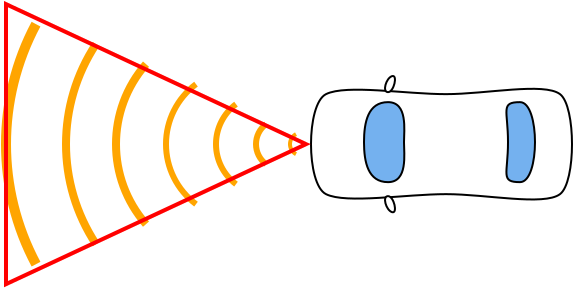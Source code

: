 <?xml version="1.0" encoding="UTF-8"?>
<dia:diagram xmlns:dia="http://www.lysator.liu.se/~alla/dia/">
  <dia:layer name="Háttér" visible="true" active="true">
    <dia:object type="Standard - Beziergon" version="0" id="O0">
      <dia:attribute name="obj_pos">
        <dia:point val="19.5,15"/>
      </dia:attribute>
      <dia:attribute name="obj_bb">
        <dia:rectangle val="18.7,9.683;31.85,15.317"/>
      </dia:attribute>
      <dia:attribute name="bez_points">
        <dia:point val="19.5,15"/>
        <dia:point val="18.5,14.5"/>
        <dia:point val="18.5,10.5"/>
        <dia:point val="19.5,10"/>
        <dia:point val="20.5,9.5"/>
        <dia:point val="23.5,10"/>
        <dia:point val="25.5,10"/>
        <dia:point val="27.5,10"/>
        <dia:point val="30.4,9.4"/>
        <dia:point val="31.2,10"/>
        <dia:point val="32,10.6"/>
        <dia:point val="32,14.4"/>
        <dia:point val="31.2,15"/>
        <dia:point val="30.4,15.6"/>
        <dia:point val="27.5,15"/>
        <dia:point val="25.5,15"/>
        <dia:point val="23.5,15"/>
        <dia:point val="20.5,15.5"/>
      </dia:attribute>
      <dia:attribute name="corner_types">
        <dia:enum val="-1124243664"/>
        <dia:enum val="0"/>
        <dia:enum val="0"/>
        <dia:enum val="0"/>
        <dia:enum val="0"/>
        <dia:enum val="0"/>
        <dia:enum val="0"/>
      </dia:attribute>
      <dia:attribute name="show_background">
        <dia:boolean val="true"/>
      </dia:attribute>
    </dia:object>
    <dia:object type="Standard - Beziergon" version="0" id="O1">
      <dia:attribute name="obj_pos">
        <dia:point val="22.8,9.1"/>
      </dia:attribute>
      <dia:attribute name="obj_bb">
        <dia:rectangle val="22.402,9.042;22.998,9.95"/>
      </dia:attribute>
      <dia:attribute name="bez_points">
        <dia:point val="22.8,9.1"/>
        <dia:point val="23.1,9"/>
        <dia:point val="22.9,9.9"/>
        <dia:point val="22.6,9.9"/>
        <dia:point val="22.3,9.9"/>
        <dia:point val="22.5,9.2"/>
      </dia:attribute>
      <dia:attribute name="corner_types">
        <dia:enum val="-1126182864"/>
        <dia:enum val="0"/>
        <dia:enum val="0"/>
      </dia:attribute>
      <dia:attribute name="show_background">
        <dia:boolean val="true"/>
      </dia:attribute>
    </dia:object>
    <dia:object type="Standard - Beziergon" version="0" id="O2">
      <dia:attribute name="obj_pos">
        <dia:point val="22.6,15.1"/>
      </dia:attribute>
      <dia:attribute name="obj_bb">
        <dia:rectangle val="22.402,15.05;22.998,15.958"/>
      </dia:attribute>
      <dia:attribute name="bez_points">
        <dia:point val="22.6,15.1"/>
        <dia:point val="22.9,15.1"/>
        <dia:point val="23.1,16"/>
        <dia:point val="22.8,15.9"/>
        <dia:point val="22.5,15.8"/>
        <dia:point val="22.3,15.1"/>
      </dia:attribute>
      <dia:attribute name="corner_types">
        <dia:enum val="-1126182864"/>
        <dia:enum val="0"/>
        <dia:enum val="0"/>
      </dia:attribute>
      <dia:attribute name="show_background">
        <dia:boolean val="true"/>
      </dia:attribute>
    </dia:object>
    <dia:object type="Standard - Beziergon" version="0" id="O3">
      <dia:attribute name="obj_pos">
        <dia:point val="29.2,10.4"/>
      </dia:attribute>
      <dia:attribute name="obj_bb">
        <dia:rectangle val="28.471,10.35;30,14.45"/>
      </dia:attribute>
      <dia:attribute name="bez_points">
        <dia:point val="29.2,10.4"/>
        <dia:point val="30.2,10.4"/>
        <dia:point val="30.2,14.4"/>
        <dia:point val="29.2,14.4"/>
        <dia:point val="28.2,14.4"/>
        <dia:point val="28.6,14"/>
        <dia:point val="28.6,12.4"/>
        <dia:point val="28.6,10.8"/>
        <dia:point val="28.2,10.4"/>
      </dia:attribute>
      <dia:attribute name="corner_types">
        <dia:enum val="-1122309424"/>
        <dia:enum val="0"/>
        <dia:enum val="0"/>
        <dia:enum val="0"/>
      </dia:attribute>
      <dia:attribute name="line_width">
        <dia:real val="0.1"/>
      </dia:attribute>
      <dia:attribute name="inner_color">
        <dia:color val="#74b1ef"/>
      </dia:attribute>
      <dia:attribute name="show_background">
        <dia:boolean val="true"/>
      </dia:attribute>
    </dia:object>
    <dia:object type="Standard - Beziergon" version="0" id="O4">
      <dia:attribute name="obj_pos">
        <dia:point val="22.6,10.4"/>
      </dia:attribute>
      <dia:attribute name="obj_bb">
        <dia:rectangle val="21.35,10.35;23.466,14.45"/>
      </dia:attribute>
      <dia:attribute name="bez_points">
        <dia:point val="22.6,10.4"/>
        <dia:point val="23.6,10.4"/>
        <dia:point val="23.4,11.8"/>
        <dia:point val="23.4,12.4"/>
        <dia:point val="23.4,13"/>
        <dia:point val="23.6,14.4"/>
        <dia:point val="22.6,14.4"/>
        <dia:point val="21.6,14.4"/>
        <dia:point val="21.4,13.4"/>
        <dia:point val="21.4,12.4"/>
        <dia:point val="21.4,11.4"/>
        <dia:point val="21.6,10.4"/>
      </dia:attribute>
      <dia:attribute name="corner_types">
        <dia:enum val="-1122309424"/>
        <dia:enum val="0"/>
        <dia:enum val="0"/>
        <dia:enum val="0"/>
        <dia:enum val="0"/>
      </dia:attribute>
      <dia:attribute name="line_width">
        <dia:real val="0.1"/>
      </dia:attribute>
      <dia:attribute name="inner_color">
        <dia:color val="#74b1ef"/>
      </dia:attribute>
      <dia:attribute name="show_background">
        <dia:boolean val="true"/>
      </dia:attribute>
    </dia:object>
    <dia:object type="Standard - Arc" version="0" id="O5">
      <dia:attribute name="obj_pos">
        <dia:point val="18,12"/>
      </dia:attribute>
      <dia:attribute name="obj_bb">
        <dia:rectangle val="17.6,11.9;18.1,13.1"/>
      </dia:attribute>
      <dia:attribute name="conn_endpoints">
        <dia:point val="18,12"/>
        <dia:point val="18,13"/>
      </dia:attribute>
      <dia:attribute name="arc_color">
        <dia:color val="#ffa500"/>
      </dia:attribute>
      <dia:attribute name="curve_distance">
        <dia:real val="0.3"/>
      </dia:attribute>
      <dia:attribute name="line_width">
        <dia:real val="0.2"/>
      </dia:attribute>
    </dia:object>
    <dia:object type="Standard - Arc" version="0" id="O6">
      <dia:attribute name="obj_pos">
        <dia:point val="15,10.5"/>
      </dia:attribute>
      <dia:attribute name="obj_bb">
        <dia:rectangle val="13.85,10.35;15.15,14.65"/>
      </dia:attribute>
      <dia:attribute name="conn_endpoints">
        <dia:point val="15,10.5"/>
        <dia:point val="15,14.5"/>
      </dia:attribute>
      <dia:attribute name="arc_color">
        <dia:color val="#ffa500"/>
      </dia:attribute>
      <dia:attribute name="curve_distance">
        <dia:real val="1"/>
      </dia:attribute>
      <dia:attribute name="line_width">
        <dia:real val="0.3"/>
      </dia:attribute>
    </dia:object>
    <dia:object type="Standard - Arc" version="0" id="O7">
      <dia:attribute name="obj_pos">
        <dia:point val="13,9.5"/>
      </dia:attribute>
      <dia:attribute name="obj_bb">
        <dia:rectangle val="11.35,9.35;13.15,15.65"/>
      </dia:attribute>
      <dia:attribute name="conn_endpoints">
        <dia:point val="13,9.5"/>
        <dia:point val="13,15.5"/>
      </dia:attribute>
      <dia:attribute name="arc_color">
        <dia:color val="#ffa500"/>
      </dia:attribute>
      <dia:attribute name="curve_distance">
        <dia:real val="1.5"/>
      </dia:attribute>
      <dia:attribute name="line_width">
        <dia:real val="0.3"/>
      </dia:attribute>
    </dia:object>
    <dia:object type="Standard - Arc" version="0" id="O8">
      <dia:attribute name="obj_pos">
        <dia:point val="16.5,11.5"/>
      </dia:attribute>
      <dia:attribute name="obj_bb">
        <dia:rectangle val="15.85,11.35;16.65,13.65"/>
      </dia:attribute>
      <dia:attribute name="conn_endpoints">
        <dia:point val="16.5,11.5"/>
        <dia:point val="16.5,13.5"/>
      </dia:attribute>
      <dia:attribute name="arc_color">
        <dia:color val="#ffa500"/>
      </dia:attribute>
      <dia:attribute name="curve_distance">
        <dia:real val="0.5"/>
      </dia:attribute>
      <dia:attribute name="line_width">
        <dia:real val="0.3"/>
      </dia:attribute>
    </dia:object>
    <dia:object type="Standard - Arc" version="0" id="O9">
      <dia:attribute name="obj_pos">
        <dia:point val="10.5,8.5"/>
      </dia:attribute>
      <dia:attribute name="obj_bb">
        <dia:rectangle val="8.8,8.3;10.7,16.7"/>
      </dia:attribute>
      <dia:attribute name="conn_endpoints">
        <dia:point val="10.5,8.5"/>
        <dia:point val="10.5,16.5"/>
      </dia:attribute>
      <dia:attribute name="arc_color">
        <dia:color val="#ffa500"/>
      </dia:attribute>
      <dia:attribute name="curve_distance">
        <dia:real val="1.5"/>
      </dia:attribute>
      <dia:attribute name="line_width">
        <dia:real val="0.4"/>
      </dia:attribute>
    </dia:object>
    <dia:object type="Standard - Arc" version="0" id="O10">
      <dia:attribute name="obj_pos">
        <dia:point val="8,7.5"/>
      </dia:attribute>
      <dia:attribute name="obj_bb">
        <dia:rectangle val="6.3,7.3;8.2,17.7"/>
      </dia:attribute>
      <dia:attribute name="conn_endpoints">
        <dia:point val="8,7.5"/>
        <dia:point val="8,17.5"/>
      </dia:attribute>
      <dia:attribute name="arc_color">
        <dia:color val="#ffa500"/>
      </dia:attribute>
      <dia:attribute name="curve_distance">
        <dia:real val="1.5"/>
      </dia:attribute>
      <dia:attribute name="line_width">
        <dia:real val="0.4"/>
      </dia:attribute>
    </dia:object>
    <dia:object type="Standard - Arc" version="0" id="O11">
      <dia:attribute name="obj_pos">
        <dia:point val="5,6.5"/>
      </dia:attribute>
      <dia:attribute name="obj_bb">
        <dia:rectangle val="3.25,6.25;5.25,18.75"/>
      </dia:attribute>
      <dia:attribute name="conn_endpoints">
        <dia:point val="5,6.5"/>
        <dia:point val="5,18.5"/>
      </dia:attribute>
      <dia:attribute name="arc_color">
        <dia:color val="#ffa500"/>
      </dia:attribute>
      <dia:attribute name="curve_distance">
        <dia:real val="1.5"/>
      </dia:attribute>
      <dia:attribute name="line_width">
        <dia:real val="0.5"/>
      </dia:attribute>
    </dia:object>
    <dia:object type="Standard - Polygon" version="0" id="O12">
      <dia:attribute name="obj_pos">
        <dia:point val="3.5,19.5"/>
      </dia:attribute>
      <dia:attribute name="obj_bb">
        <dia:rectangle val="3.4,5.343;18.736,19.657"/>
      </dia:attribute>
      <dia:attribute name="poly_points">
        <dia:point val="3.5,19.5"/>
        <dia:point val="3.5,5.5"/>
        <dia:point val="18.5,12.5"/>
      </dia:attribute>
      <dia:attribute name="line_color">
        <dia:color val="#ff0000"/>
      </dia:attribute>
      <dia:attribute name="line_width">
        <dia:real val="0.2"/>
      </dia:attribute>
      <dia:attribute name="inner_color">
        <dia:color val="#fb9a99"/>
      </dia:attribute>
      <dia:attribute name="show_background">
        <dia:boolean val="false"/>
      </dia:attribute>
    </dia:object>
  </dia:layer>
</dia:diagram>
